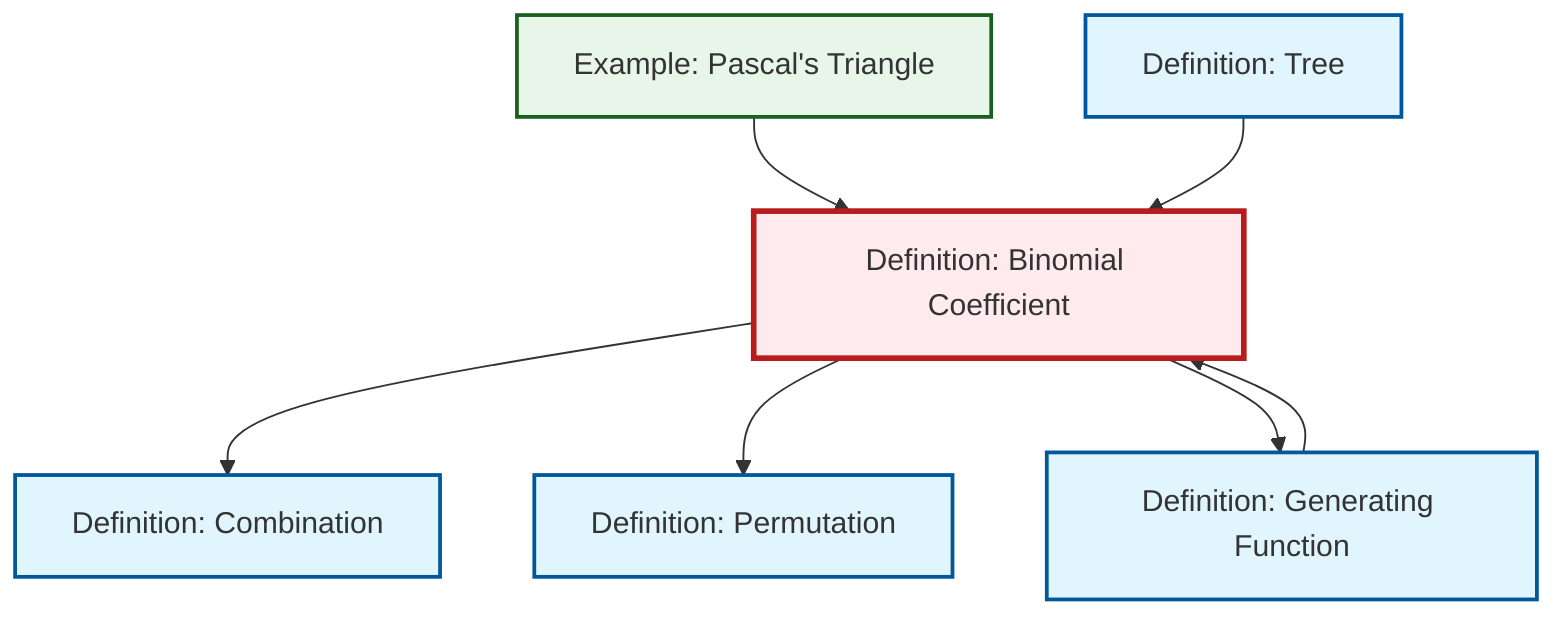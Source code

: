 graph TD
    classDef definition fill:#e1f5fe,stroke:#01579b,stroke-width:2px
    classDef theorem fill:#f3e5f5,stroke:#4a148c,stroke-width:2px
    classDef axiom fill:#fff3e0,stroke:#e65100,stroke-width:2px
    classDef example fill:#e8f5e9,stroke:#1b5e20,stroke-width:2px
    classDef current fill:#ffebee,stroke:#b71c1c,stroke-width:3px
    def-tree["Definition: Tree"]:::definition
    def-combination["Definition: Combination"]:::definition
    ex-pascals-triangle["Example: Pascal's Triangle"]:::example
    def-generating-function["Definition: Generating Function"]:::definition
    def-binomial-coefficient["Definition: Binomial Coefficient"]:::definition
    def-permutation["Definition: Permutation"]:::definition
    def-binomial-coefficient --> def-combination
    def-binomial-coefficient --> def-permutation
    def-binomial-coefficient --> def-generating-function
    ex-pascals-triangle --> def-binomial-coefficient
    def-generating-function --> def-binomial-coefficient
    def-tree --> def-binomial-coefficient
    class def-binomial-coefficient current